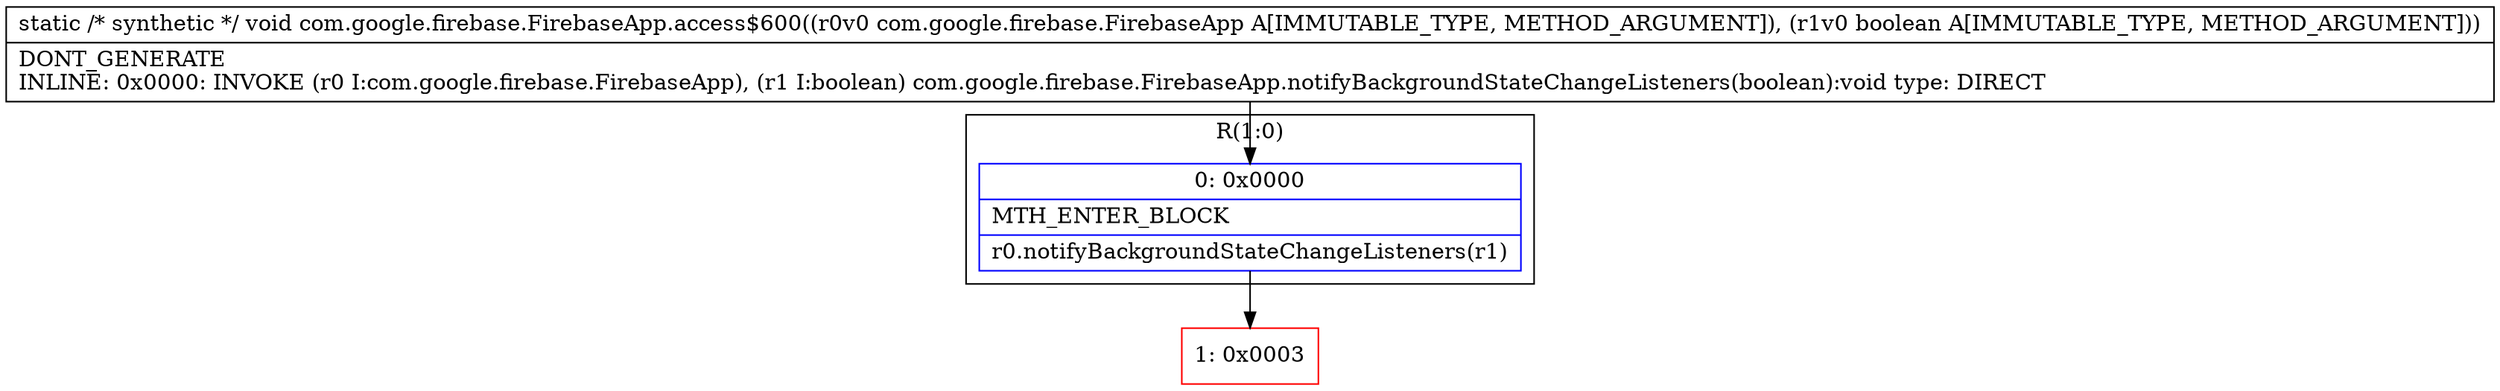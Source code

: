 digraph "CFG forcom.google.firebase.FirebaseApp.access$600(Lcom\/google\/firebase\/FirebaseApp;Z)V" {
subgraph cluster_Region_801794841 {
label = "R(1:0)";
node [shape=record,color=blue];
Node_0 [shape=record,label="{0\:\ 0x0000|MTH_ENTER_BLOCK\l|r0.notifyBackgroundStateChangeListeners(r1)\l}"];
}
Node_1 [shape=record,color=red,label="{1\:\ 0x0003}"];
MethodNode[shape=record,label="{static \/* synthetic *\/ void com.google.firebase.FirebaseApp.access$600((r0v0 com.google.firebase.FirebaseApp A[IMMUTABLE_TYPE, METHOD_ARGUMENT]), (r1v0 boolean A[IMMUTABLE_TYPE, METHOD_ARGUMENT]))  | DONT_GENERATE\lINLINE: 0x0000: INVOKE  (r0 I:com.google.firebase.FirebaseApp), (r1 I:boolean) com.google.firebase.FirebaseApp.notifyBackgroundStateChangeListeners(boolean):void type: DIRECT\l}"];
MethodNode -> Node_0;
Node_0 -> Node_1;
}

